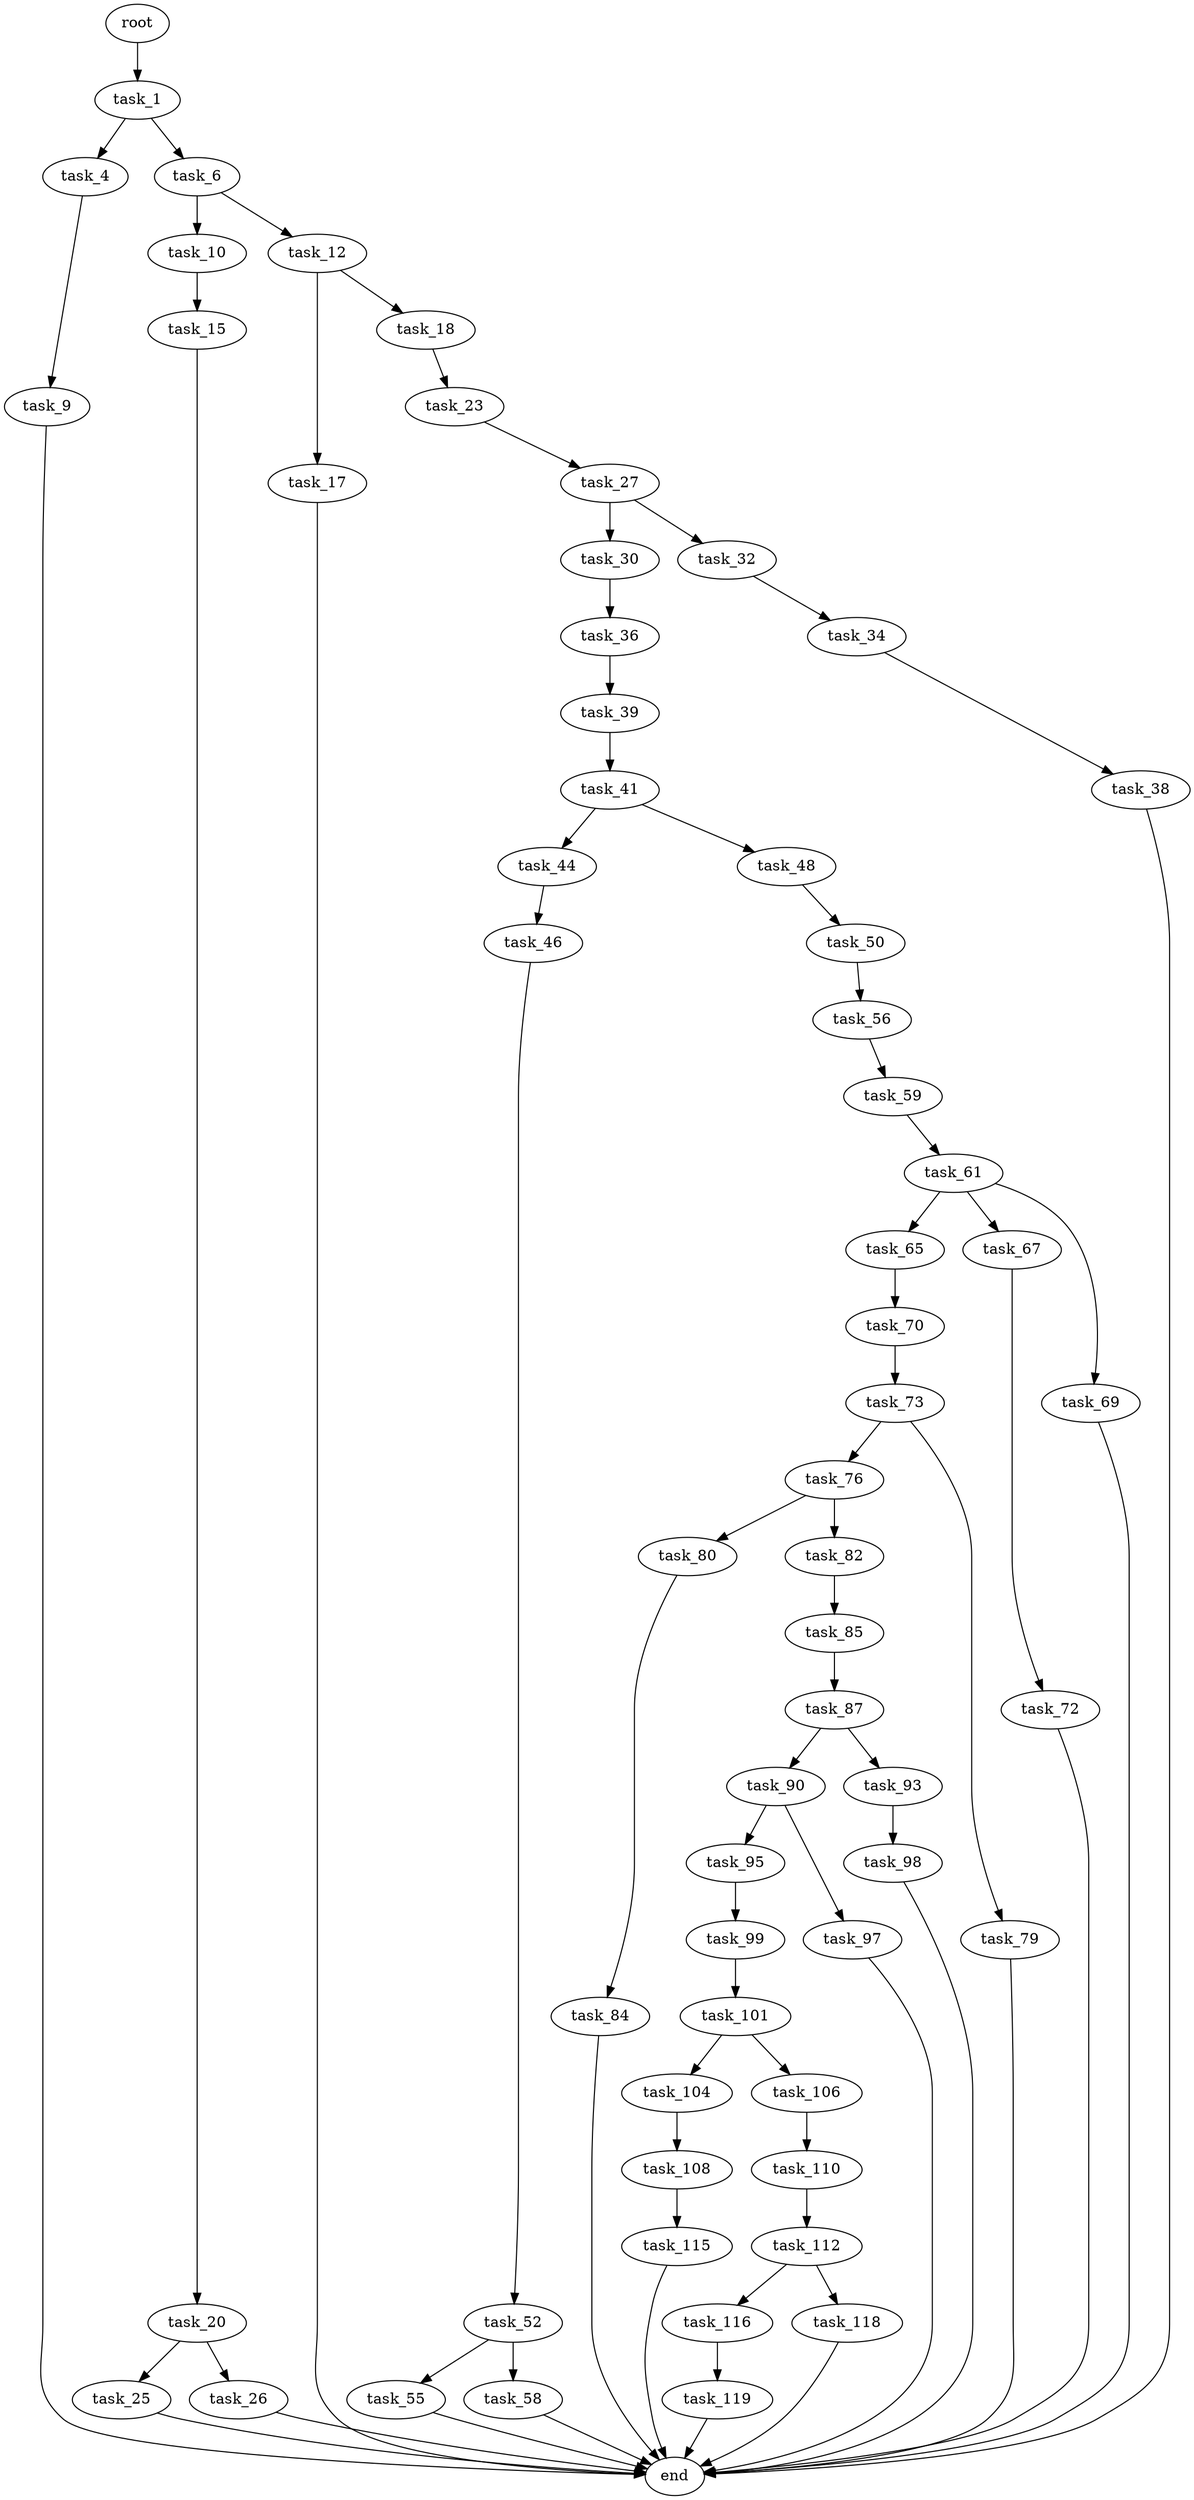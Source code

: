 digraph G {
  root [size="0.000000"];
  task_1 [size="134217728000.000000"];
  task_4 [size="943330752268.000000"];
  task_6 [size="24261548268.000000"];
  task_9 [size="45665996521.000000"];
  task_10 [size="2653357697.000000"];
  task_12 [size="8589934592.000000"];
  task_15 [size="68719476736.000000"];
  task_17 [size="134217728000.000000"];
  task_18 [size="8432331961.000000"];
  task_20 [size="7510242188.000000"];
  task_23 [size="68719476736.000000"];
  task_25 [size="231928233984.000000"];
  task_26 [size="2004387370.000000"];
  task_27 [size="8937526051.000000"];
  task_30 [size="8589934592.000000"];
  task_32 [size="368293445632.000000"];
  task_34 [size="16305672001.000000"];
  task_36 [size="8589934592.000000"];
  task_38 [size="209925655966.000000"];
  task_39 [size="24970481981.000000"];
  task_41 [size="231928233984.000000"];
  task_44 [size="28991029248.000000"];
  task_46 [size="11225581505.000000"];
  task_48 [size="2321865364.000000"];
  task_50 [size="8589934592.000000"];
  task_52 [size="425337348057.000000"];
  task_55 [size="368293445632.000000"];
  task_56 [size="25212875372.000000"];
  task_58 [size="786201767912.000000"];
  task_59 [size="23037280446.000000"];
  task_61 [size="4317194909.000000"];
  task_65 [size="29319346444.000000"];
  task_67 [size="37434596468.000000"];
  task_69 [size="134217728000.000000"];
  task_70 [size="8589934592.000000"];
  task_72 [size="8589934592.000000"];
  task_73 [size="1404343640.000000"];
  task_76 [size="7144202059.000000"];
  task_79 [size="2663190176.000000"];
  task_80 [size="549755813888.000000"];
  task_82 [size="549755813888.000000"];
  task_84 [size="782757789696.000000"];
  task_85 [size="68719476736.000000"];
  task_87 [size="23950123147.000000"];
  task_90 [size="65007792664.000000"];
  task_93 [size="476851498180.000000"];
  task_95 [size="19348258464.000000"];
  task_97 [size="240074009540.000000"];
  task_98 [size="134217728000.000000"];
  task_99 [size="7860382621.000000"];
  task_101 [size="644117537417.000000"];
  task_104 [size="25153080782.000000"];
  task_106 [size="368293445632.000000"];
  task_108 [size="10585177281.000000"];
  task_110 [size="231928233984.000000"];
  task_112 [size="34577279254.000000"];
  task_115 [size="196712767016.000000"];
  task_116 [size="4442424913.000000"];
  task_118 [size="549755813888.000000"];
  task_119 [size="19215367094.000000"];
  end [size="0.000000"];

  root -> task_1 [size="1.000000"];
  task_1 -> task_4 [size="209715200.000000"];
  task_1 -> task_6 [size="209715200.000000"];
  task_4 -> task_9 [size="838860800.000000"];
  task_6 -> task_10 [size="411041792.000000"];
  task_6 -> task_12 [size="411041792.000000"];
  task_9 -> end [size="1.000000"];
  task_10 -> task_15 [size="134217728.000000"];
  task_12 -> task_17 [size="33554432.000000"];
  task_12 -> task_18 [size="33554432.000000"];
  task_15 -> task_20 [size="134217728.000000"];
  task_17 -> end [size="1.000000"];
  task_18 -> task_23 [size="411041792.000000"];
  task_20 -> task_25 [size="301989888.000000"];
  task_20 -> task_26 [size="301989888.000000"];
  task_23 -> task_27 [size="134217728.000000"];
  task_25 -> end [size="1.000000"];
  task_26 -> end [size="1.000000"];
  task_27 -> task_30 [size="209715200.000000"];
  task_27 -> task_32 [size="209715200.000000"];
  task_30 -> task_36 [size="33554432.000000"];
  task_32 -> task_34 [size="411041792.000000"];
  task_34 -> task_38 [size="536870912.000000"];
  task_36 -> task_39 [size="33554432.000000"];
  task_38 -> end [size="1.000000"];
  task_39 -> task_41 [size="536870912.000000"];
  task_41 -> task_44 [size="301989888.000000"];
  task_41 -> task_48 [size="301989888.000000"];
  task_44 -> task_46 [size="75497472.000000"];
  task_46 -> task_52 [size="209715200.000000"];
  task_48 -> task_50 [size="209715200.000000"];
  task_50 -> task_56 [size="33554432.000000"];
  task_52 -> task_55 [size="411041792.000000"];
  task_52 -> task_58 [size="411041792.000000"];
  task_55 -> end [size="1.000000"];
  task_56 -> task_59 [size="536870912.000000"];
  task_58 -> end [size="1.000000"];
  task_59 -> task_61 [size="536870912.000000"];
  task_61 -> task_65 [size="134217728.000000"];
  task_61 -> task_67 [size="134217728.000000"];
  task_61 -> task_69 [size="134217728.000000"];
  task_65 -> task_70 [size="838860800.000000"];
  task_67 -> task_72 [size="679477248.000000"];
  task_69 -> end [size="1.000000"];
  task_70 -> task_73 [size="33554432.000000"];
  task_72 -> end [size="1.000000"];
  task_73 -> task_76 [size="33554432.000000"];
  task_73 -> task_79 [size="33554432.000000"];
  task_76 -> task_80 [size="134217728.000000"];
  task_76 -> task_82 [size="134217728.000000"];
  task_79 -> end [size="1.000000"];
  task_80 -> task_84 [size="536870912.000000"];
  task_82 -> task_85 [size="536870912.000000"];
  task_84 -> end [size="1.000000"];
  task_85 -> task_87 [size="134217728.000000"];
  task_87 -> task_90 [size="536870912.000000"];
  task_87 -> task_93 [size="536870912.000000"];
  task_90 -> task_95 [size="75497472.000000"];
  task_90 -> task_97 [size="75497472.000000"];
  task_93 -> task_98 [size="411041792.000000"];
  task_95 -> task_99 [size="536870912.000000"];
  task_97 -> end [size="1.000000"];
  task_98 -> end [size="1.000000"];
  task_99 -> task_101 [size="134217728.000000"];
  task_101 -> task_104 [size="411041792.000000"];
  task_101 -> task_106 [size="411041792.000000"];
  task_104 -> task_108 [size="411041792.000000"];
  task_106 -> task_110 [size="411041792.000000"];
  task_108 -> task_115 [size="679477248.000000"];
  task_110 -> task_112 [size="301989888.000000"];
  task_112 -> task_116 [size="838860800.000000"];
  task_112 -> task_118 [size="838860800.000000"];
  task_115 -> end [size="1.000000"];
  task_116 -> task_119 [size="75497472.000000"];
  task_118 -> end [size="1.000000"];
  task_119 -> end [size="1.000000"];
}
